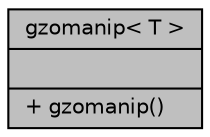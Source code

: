 digraph "gzomanip&lt; T &gt;"
{
  edge [fontname="Helvetica",fontsize="10",labelfontname="Helvetica",labelfontsize="10"];
  node [fontname="Helvetica",fontsize="10",shape=record];
  Node1 [label="{gzomanip\< T \>\n||+ gzomanip()\l}",height=0.2,width=0.4,color="black", fillcolor="grey75", style="filled", fontcolor="black"];
}
